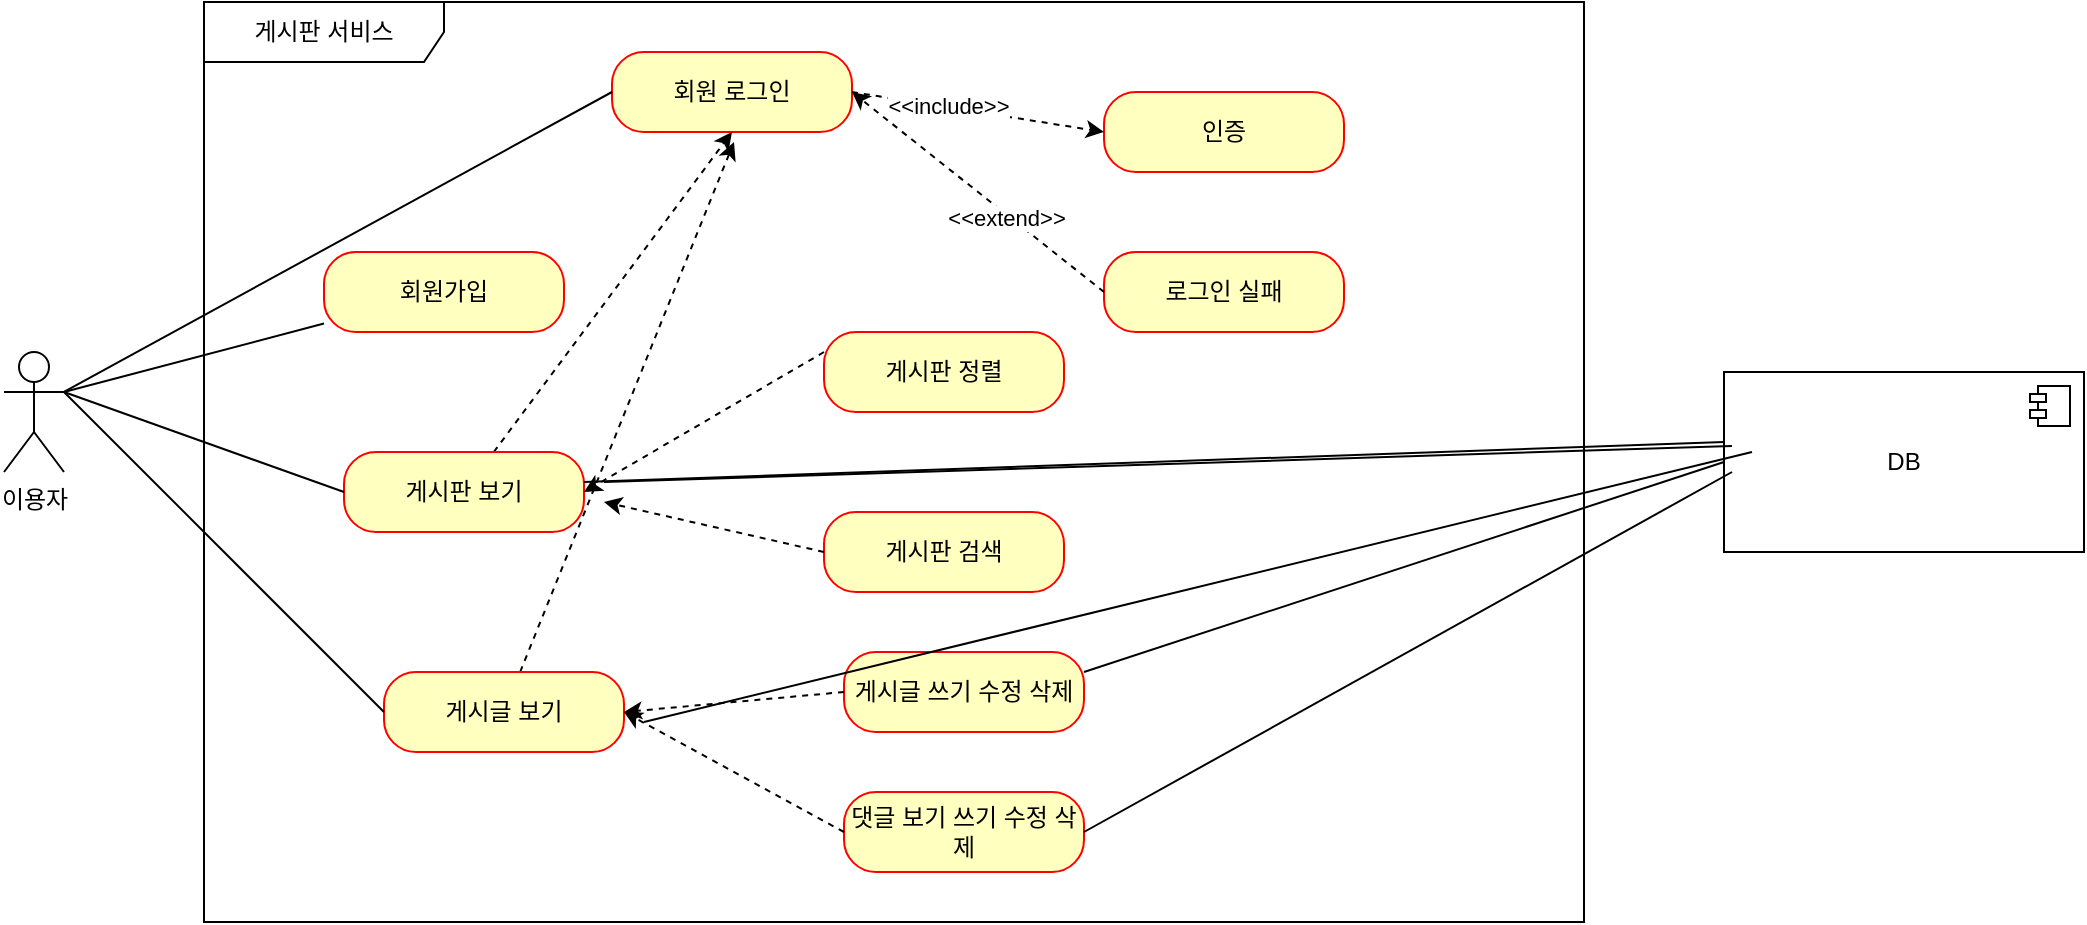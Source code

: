 <mxfile version="23.1.1" type="github">
  <diagram name="페이지-1" id="APyED3wssRUIyty6lMD_">
    <mxGraphModel dx="954" dy="652" grid="1" gridSize="10" guides="1" tooltips="1" connect="1" arrows="1" fold="1" page="1" pageScale="1" pageWidth="827" pageHeight="1169" math="0" shadow="0">
      <root>
        <mxCell id="0" />
        <mxCell id="1" parent="0" />
        <mxCell id="bmMR6TNxTaGH4uzIJUst-1" value="이용자" style="shape=umlActor;verticalLabelPosition=bottom;verticalAlign=top;html=1;outlineConnect=0;" vertex="1" parent="1">
          <mxGeometry x="20" y="195" width="30" height="60" as="geometry" />
        </mxCell>
        <mxCell id="bmMR6TNxTaGH4uzIJUst-2" value="게시판 서비스" style="shape=umlFrame;whiteSpace=wrap;html=1;pointerEvents=0;width=120;height=30;" vertex="1" parent="1">
          <mxGeometry x="120" y="20" width="690" height="460" as="geometry" />
        </mxCell>
        <mxCell id="bmMR6TNxTaGH4uzIJUst-19" value="" style="rounded=0;orthogonalLoop=1;jettySize=auto;html=1;entryX=1;entryY=0.333;entryDx=0;entryDy=0;entryPerimeter=0;endArrow=none;endFill=0;strokeColor=default;" edge="1" parent="1" source="bmMR6TNxTaGH4uzIJUst-4" target="bmMR6TNxTaGH4uzIJUst-1">
          <mxGeometry relative="1" as="geometry">
            <mxPoint x="60" y="225" as="targetPoint" />
          </mxGeometry>
        </mxCell>
        <mxCell id="bmMR6TNxTaGH4uzIJUst-4" value="회원가입" style="rounded=1;whiteSpace=wrap;html=1;arcSize=40;fontColor=#000000;fillColor=#ffffc0;strokeColor=#ff0000;" vertex="1" parent="1">
          <mxGeometry x="180" y="145" width="120" height="40" as="geometry" />
        </mxCell>
        <mxCell id="bmMR6TNxTaGH4uzIJUst-6" value="게시판 정렬" style="rounded=1;whiteSpace=wrap;html=1;arcSize=40;fontColor=#000000;fillColor=#ffffc0;strokeColor=#ff0000;" vertex="1" parent="1">
          <mxGeometry x="430" y="185" width="120" height="40" as="geometry" />
        </mxCell>
        <mxCell id="bmMR6TNxTaGH4uzIJUst-29" value="" style="rounded=0;orthogonalLoop=1;jettySize=auto;html=1;dashed=1;" edge="1" parent="1" source="bmMR6TNxTaGH4uzIJUst-7">
          <mxGeometry relative="1" as="geometry">
            <mxPoint x="385" y="90" as="targetPoint" />
          </mxGeometry>
        </mxCell>
        <mxCell id="bmMR6TNxTaGH4uzIJUst-7" value="게시글 보기" style="rounded=1;whiteSpace=wrap;html=1;arcSize=40;fontColor=#000000;fillColor=#ffffc0;strokeColor=#ff0000;" vertex="1" parent="1">
          <mxGeometry x="210" y="355" width="120" height="40" as="geometry" />
        </mxCell>
        <mxCell id="bmMR6TNxTaGH4uzIJUst-8" value="회원 로그인" style="rounded=1;whiteSpace=wrap;html=1;arcSize=40;fontColor=#000000;fillColor=#ffffc0;strokeColor=#ff0000;" vertex="1" parent="1">
          <mxGeometry x="324" y="45" width="120" height="40" as="geometry" />
        </mxCell>
        <mxCell id="bmMR6TNxTaGH4uzIJUst-9" value="인증" style="rounded=1;whiteSpace=wrap;html=1;arcSize=40;fontColor=#000000;fillColor=#ffffc0;strokeColor=#ff0000;" vertex="1" parent="1">
          <mxGeometry x="570" y="65" width="120" height="40" as="geometry" />
        </mxCell>
        <mxCell id="bmMR6TNxTaGH4uzIJUst-10" value="로그인 실패" style="rounded=1;whiteSpace=wrap;html=1;arcSize=40;fontColor=#000000;fillColor=#ffffc0;strokeColor=#ff0000;" vertex="1" parent="1">
          <mxGeometry x="570" y="145" width="120" height="40" as="geometry" />
        </mxCell>
        <mxCell id="bmMR6TNxTaGH4uzIJUst-28" value="" style="rounded=0;orthogonalLoop=1;jettySize=auto;html=1;entryX=0.5;entryY=1;entryDx=0;entryDy=0;dashed=1;" edge="1" parent="1" source="bmMR6TNxTaGH4uzIJUst-11" target="bmMR6TNxTaGH4uzIJUst-8">
          <mxGeometry relative="1" as="geometry" />
        </mxCell>
        <mxCell id="bmMR6TNxTaGH4uzIJUst-11" value="게시판 보기" style="rounded=1;whiteSpace=wrap;html=1;arcSize=40;fontColor=#000000;fillColor=#ffffc0;strokeColor=#ff0000;" vertex="1" parent="1">
          <mxGeometry x="190" y="245" width="120" height="40" as="geometry" />
        </mxCell>
        <mxCell id="bmMR6TNxTaGH4uzIJUst-12" value="게시판 검색" style="rounded=1;whiteSpace=wrap;html=1;arcSize=40;fontColor=#000000;fillColor=#ffffc0;strokeColor=#ff0000;" vertex="1" parent="1">
          <mxGeometry x="430" y="275" width="120" height="40" as="geometry" />
        </mxCell>
        <mxCell id="bmMR6TNxTaGH4uzIJUst-13" value="게시글 쓰기 수정 삭제" style="rounded=1;whiteSpace=wrap;html=1;arcSize=40;fontColor=#000000;fillColor=#ffffc0;strokeColor=#ff0000;" vertex="1" parent="1">
          <mxGeometry x="440" y="345" width="120" height="40" as="geometry" />
        </mxCell>
        <mxCell id="bmMR6TNxTaGH4uzIJUst-14" value="댓글 보기 쓰기 수정 삭제" style="rounded=1;whiteSpace=wrap;html=1;arcSize=40;fontColor=#000000;fillColor=#ffffc0;strokeColor=#ff0000;" vertex="1" parent="1">
          <mxGeometry x="440" y="415" width="120" height="40" as="geometry" />
        </mxCell>
        <mxCell id="bmMR6TNxTaGH4uzIJUst-20" value="" style="rounded=0;orthogonalLoop=1;jettySize=auto;html=1;endArrow=none;endFill=0;strokeColor=default;exitX=0;exitY=0.5;exitDx=0;exitDy=0;" edge="1" parent="1" source="bmMR6TNxTaGH4uzIJUst-11">
          <mxGeometry relative="1" as="geometry">
            <mxPoint x="207" y="135" as="sourcePoint" />
            <mxPoint x="50" y="215" as="targetPoint" />
          </mxGeometry>
        </mxCell>
        <mxCell id="bmMR6TNxTaGH4uzIJUst-21" value="" style="rounded=0;orthogonalLoop=1;jettySize=auto;html=1;endArrow=none;endFill=0;strokeColor=default;entryX=1;entryY=0.333;entryDx=0;entryDy=0;entryPerimeter=0;exitX=0;exitY=0.5;exitDx=0;exitDy=0;" edge="1" parent="1" source="bmMR6TNxTaGH4uzIJUst-7" target="bmMR6TNxTaGH4uzIJUst-1">
          <mxGeometry relative="1" as="geometry">
            <mxPoint x="170" y="375" as="sourcePoint" />
            <mxPoint x="60" y="215" as="targetPoint" />
          </mxGeometry>
        </mxCell>
        <mxCell id="bmMR6TNxTaGH4uzIJUst-23" value="" style="rounded=0;orthogonalLoop=1;jettySize=auto;html=1;entryX=1;entryY=0.333;entryDx=0;entryDy=0;entryPerimeter=0;endArrow=none;endFill=0;strokeColor=default;exitX=0;exitY=0.5;exitDx=0;exitDy=0;" edge="1" parent="1" source="bmMR6TNxTaGH4uzIJUst-8" target="bmMR6TNxTaGH4uzIJUst-1">
          <mxGeometry relative="1" as="geometry">
            <mxPoint x="160" y="115" as="sourcePoint" />
            <mxPoint x="20" y="157" as="targetPoint" />
          </mxGeometry>
        </mxCell>
        <mxCell id="bmMR6TNxTaGH4uzIJUst-24" value="" style="rounded=0;orthogonalLoop=1;jettySize=auto;html=1;entryX=0;entryY=0.5;entryDx=0;entryDy=0;endArrow=classic;endFill=1;strokeColor=default;dashed=1;exitX=1;exitY=0.5;exitDx=0;exitDy=0;" edge="1" parent="1" source="bmMR6TNxTaGH4uzIJUst-8" target="bmMR6TNxTaGH4uzIJUst-9">
          <mxGeometry relative="1" as="geometry">
            <mxPoint x="644" y="125" as="sourcePoint" />
            <mxPoint x="384" y="125" as="targetPoint" />
          </mxGeometry>
        </mxCell>
        <mxCell id="bmMR6TNxTaGH4uzIJUst-25" value="&amp;lt;&amp;lt;include&amp;gt;&amp;gt;" style="edgeLabel;html=1;align=center;verticalAlign=middle;resizable=0;points=[];" vertex="1" connectable="0" parent="bmMR6TNxTaGH4uzIJUst-24">
          <mxGeometry x="-0.238" y="1" relative="1" as="geometry">
            <mxPoint as="offset" />
          </mxGeometry>
        </mxCell>
        <mxCell id="bmMR6TNxTaGH4uzIJUst-26" value="" style="rounded=0;orthogonalLoop=1;jettySize=auto;html=1;entryX=1;entryY=0.5;entryDx=0;entryDy=0;endArrow=classic;endFill=1;strokeColor=default;dashed=1;exitX=0;exitY=0.5;exitDx=0;exitDy=0;" edge="1" parent="1" source="bmMR6TNxTaGH4uzIJUst-10" target="bmMR6TNxTaGH4uzIJUst-8">
          <mxGeometry relative="1" as="geometry">
            <mxPoint x="320" y="95" as="sourcePoint" />
            <mxPoint x="580" y="95" as="targetPoint" />
          </mxGeometry>
        </mxCell>
        <mxCell id="bmMR6TNxTaGH4uzIJUst-27" value="&amp;lt;&amp;lt;extend&amp;gt;&amp;gt;" style="edgeLabel;html=1;align=center;verticalAlign=middle;resizable=0;points=[];" vertex="1" connectable="0" parent="bmMR6TNxTaGH4uzIJUst-26">
          <mxGeometry x="-0.238" y="1" relative="1" as="geometry">
            <mxPoint as="offset" />
          </mxGeometry>
        </mxCell>
        <mxCell id="bmMR6TNxTaGH4uzIJUst-30" value="" style="rounded=0;orthogonalLoop=1;jettySize=auto;html=1;dashed=1;exitX=0;exitY=0.25;exitDx=0;exitDy=0;entryX=1;entryY=0.5;entryDx=0;entryDy=0;" edge="1" parent="1" source="bmMR6TNxTaGH4uzIJUst-6" target="bmMR6TNxTaGH4uzIJUst-11">
          <mxGeometry relative="1" as="geometry">
            <mxPoint x="288" y="365" as="sourcePoint" />
            <mxPoint x="395" y="100" as="targetPoint" />
          </mxGeometry>
        </mxCell>
        <mxCell id="bmMR6TNxTaGH4uzIJUst-31" value="" style="rounded=0;orthogonalLoop=1;jettySize=auto;html=1;dashed=1;exitX=0;exitY=0.5;exitDx=0;exitDy=0;" edge="1" parent="1" source="bmMR6TNxTaGH4uzIJUst-12">
          <mxGeometry relative="1" as="geometry">
            <mxPoint x="298" y="375" as="sourcePoint" />
            <mxPoint x="320" y="270" as="targetPoint" />
          </mxGeometry>
        </mxCell>
        <mxCell id="bmMR6TNxTaGH4uzIJUst-32" value="" style="rounded=0;orthogonalLoop=1;jettySize=auto;html=1;dashed=1;exitX=0;exitY=0.5;exitDx=0;exitDy=0;entryX=1;entryY=0.5;entryDx=0;entryDy=0;" edge="1" parent="1" source="bmMR6TNxTaGH4uzIJUst-13" target="bmMR6TNxTaGH4uzIJUst-7">
          <mxGeometry relative="1" as="geometry">
            <mxPoint x="308" y="385" as="sourcePoint" />
            <mxPoint x="415" y="120" as="targetPoint" />
          </mxGeometry>
        </mxCell>
        <mxCell id="bmMR6TNxTaGH4uzIJUst-33" value="" style="rounded=0;orthogonalLoop=1;jettySize=auto;html=1;dashed=1;exitX=0;exitY=0.5;exitDx=0;exitDy=0;entryX=1;entryY=0.5;entryDx=0;entryDy=0;" edge="1" parent="1" source="bmMR6TNxTaGH4uzIJUst-14" target="bmMR6TNxTaGH4uzIJUst-7">
          <mxGeometry relative="1" as="geometry">
            <mxPoint x="318" y="395" as="sourcePoint" />
            <mxPoint x="425" y="130" as="targetPoint" />
          </mxGeometry>
        </mxCell>
        <mxCell id="bmMR6TNxTaGH4uzIJUst-35" value="DB" style="html=1;dropTarget=0;whiteSpace=wrap;" vertex="1" parent="1">
          <mxGeometry x="880" y="205" width="180" height="90" as="geometry" />
        </mxCell>
        <mxCell id="bmMR6TNxTaGH4uzIJUst-36" value="" style="shape=module;jettyWidth=8;jettyHeight=4;" vertex="1" parent="bmMR6TNxTaGH4uzIJUst-35">
          <mxGeometry x="1" width="20" height="20" relative="1" as="geometry">
            <mxPoint x="-27" y="7" as="offset" />
          </mxGeometry>
        </mxCell>
        <mxCell id="bmMR6TNxTaGH4uzIJUst-39" value="" style="rounded=0;orthogonalLoop=1;jettySize=auto;html=1;endArrow=none;endFill=0;strokeColor=default;exitX=0;exitY=0.5;exitDx=0;exitDy=0;" edge="1" parent="1">
          <mxGeometry relative="1" as="geometry">
            <mxPoint x="894" y="245" as="sourcePoint" />
            <mxPoint x="340" y="380" as="targetPoint" />
          </mxGeometry>
        </mxCell>
        <mxCell id="bmMR6TNxTaGH4uzIJUst-40" value="" style="rounded=0;orthogonalLoop=1;jettySize=auto;html=1;endArrow=none;endFill=0;strokeColor=default;exitX=0.022;exitY=0.411;exitDx=0;exitDy=0;exitPerimeter=0;" edge="1" parent="1" source="bmMR6TNxTaGH4uzIJUst-35">
          <mxGeometry relative="1" as="geometry">
            <mxPoint x="344" y="85" as="sourcePoint" />
            <mxPoint x="320" y="260" as="targetPoint" />
          </mxGeometry>
        </mxCell>
        <mxCell id="bmMR6TNxTaGH4uzIJUst-41" value="" style="rounded=0;orthogonalLoop=1;jettySize=auto;html=1;endArrow=none;endFill=0;strokeColor=default;" edge="1" parent="1">
          <mxGeometry relative="1" as="geometry">
            <mxPoint x="880" y="240" as="sourcePoint" />
            <mxPoint x="310" y="260" as="targetPoint" />
          </mxGeometry>
        </mxCell>
        <mxCell id="bmMR6TNxTaGH4uzIJUst-42" value="" style="rounded=0;orthogonalLoop=1;jettySize=auto;html=1;endArrow=none;endFill=0;strokeColor=default;exitX=0;exitY=0.5;exitDx=0;exitDy=0;entryX=1;entryY=0.25;entryDx=0;entryDy=0;" edge="1" parent="1" source="bmMR6TNxTaGH4uzIJUst-35" target="bmMR6TNxTaGH4uzIJUst-13">
          <mxGeometry relative="1" as="geometry">
            <mxPoint x="364" y="105" as="sourcePoint" />
            <mxPoint x="90" y="255" as="targetPoint" />
          </mxGeometry>
        </mxCell>
        <mxCell id="bmMR6TNxTaGH4uzIJUst-43" value="" style="rounded=0;orthogonalLoop=1;jettySize=auto;html=1;entryX=1;entryY=0.5;entryDx=0;entryDy=0;endArrow=none;endFill=0;strokeColor=default;exitX=0;exitY=0.5;exitDx=0;exitDy=0;" edge="1" parent="1" target="bmMR6TNxTaGH4uzIJUst-14">
          <mxGeometry relative="1" as="geometry">
            <mxPoint x="884" y="255" as="sourcePoint" />
            <mxPoint x="610" y="405" as="targetPoint" />
          </mxGeometry>
        </mxCell>
      </root>
    </mxGraphModel>
  </diagram>
</mxfile>
